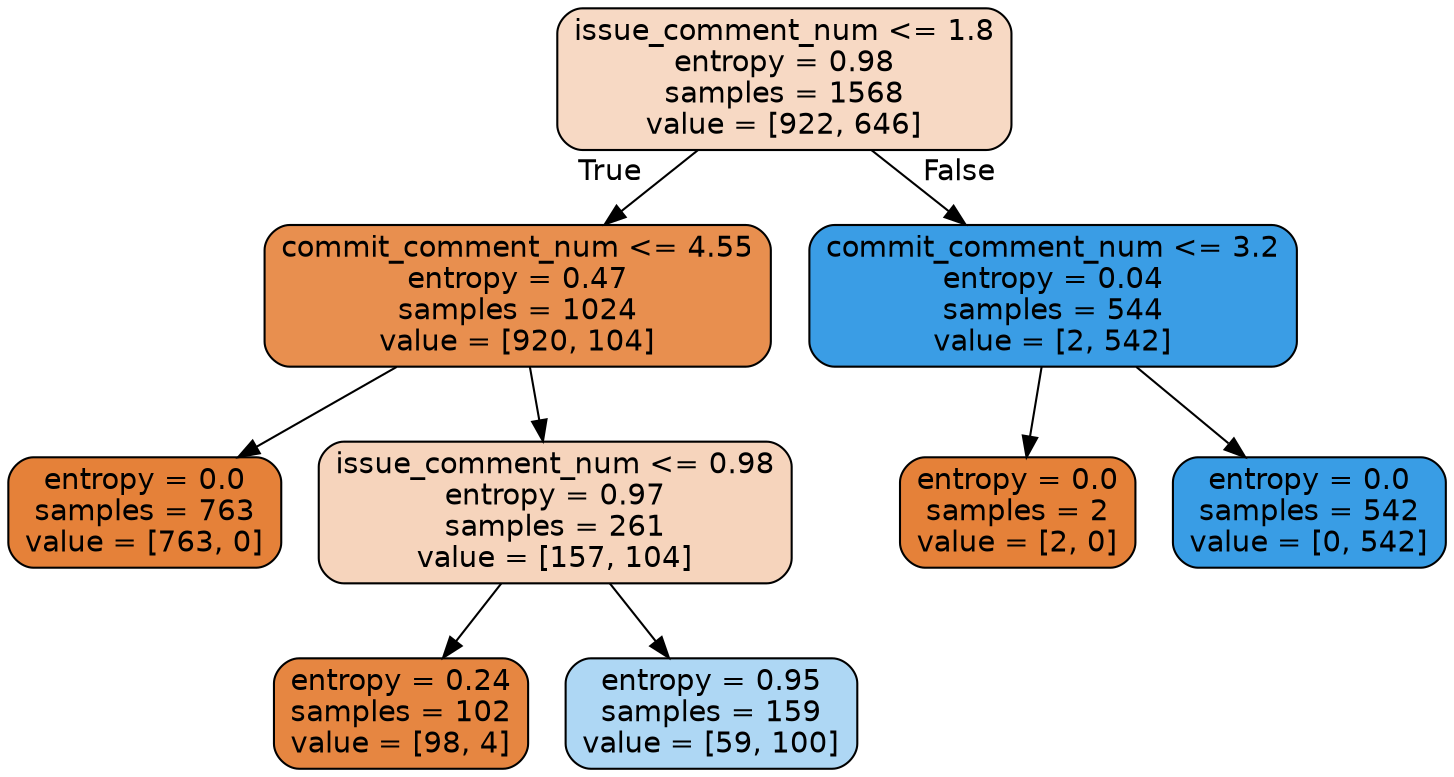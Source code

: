 digraph Tree {
node [shape=box, style="filled, rounded", color="black", fontname=helvetica] ;
edge [fontname=helvetica] ;
0 [label="issue_comment_num <= 1.8\nentropy = 0.98\nsamples = 1568\nvalue = [922, 646]", fillcolor="#f7d9c4"] ;
1 [label="commit_comment_num <= 4.55\nentropy = 0.47\nsamples = 1024\nvalue = [920, 104]", fillcolor="#e88f4f"] ;
0 -> 1 [labeldistance=2.5, labelangle=45, headlabel="True"] ;
2 [label="entropy = 0.0\nsamples = 763\nvalue = [763, 0]", fillcolor="#e58139"] ;
1 -> 2 ;
3 [label="issue_comment_num <= 0.98\nentropy = 0.97\nsamples = 261\nvalue = [157, 104]", fillcolor="#f6d4bc"] ;
1 -> 3 ;
4 [label="entropy = 0.24\nsamples = 102\nvalue = [98, 4]", fillcolor="#e68641"] ;
3 -> 4 ;
5 [label="entropy = 0.95\nsamples = 159\nvalue = [59, 100]", fillcolor="#aed7f4"] ;
3 -> 5 ;
6 [label="commit_comment_num <= 3.2\nentropy = 0.04\nsamples = 544\nvalue = [2, 542]", fillcolor="#3a9de5"] ;
0 -> 6 [labeldistance=2.5, labelangle=-45, headlabel="False"] ;
7 [label="entropy = 0.0\nsamples = 2\nvalue = [2, 0]", fillcolor="#e58139"] ;
6 -> 7 ;
8 [label="entropy = 0.0\nsamples = 542\nvalue = [0, 542]", fillcolor="#399de5"] ;
6 -> 8 ;
}